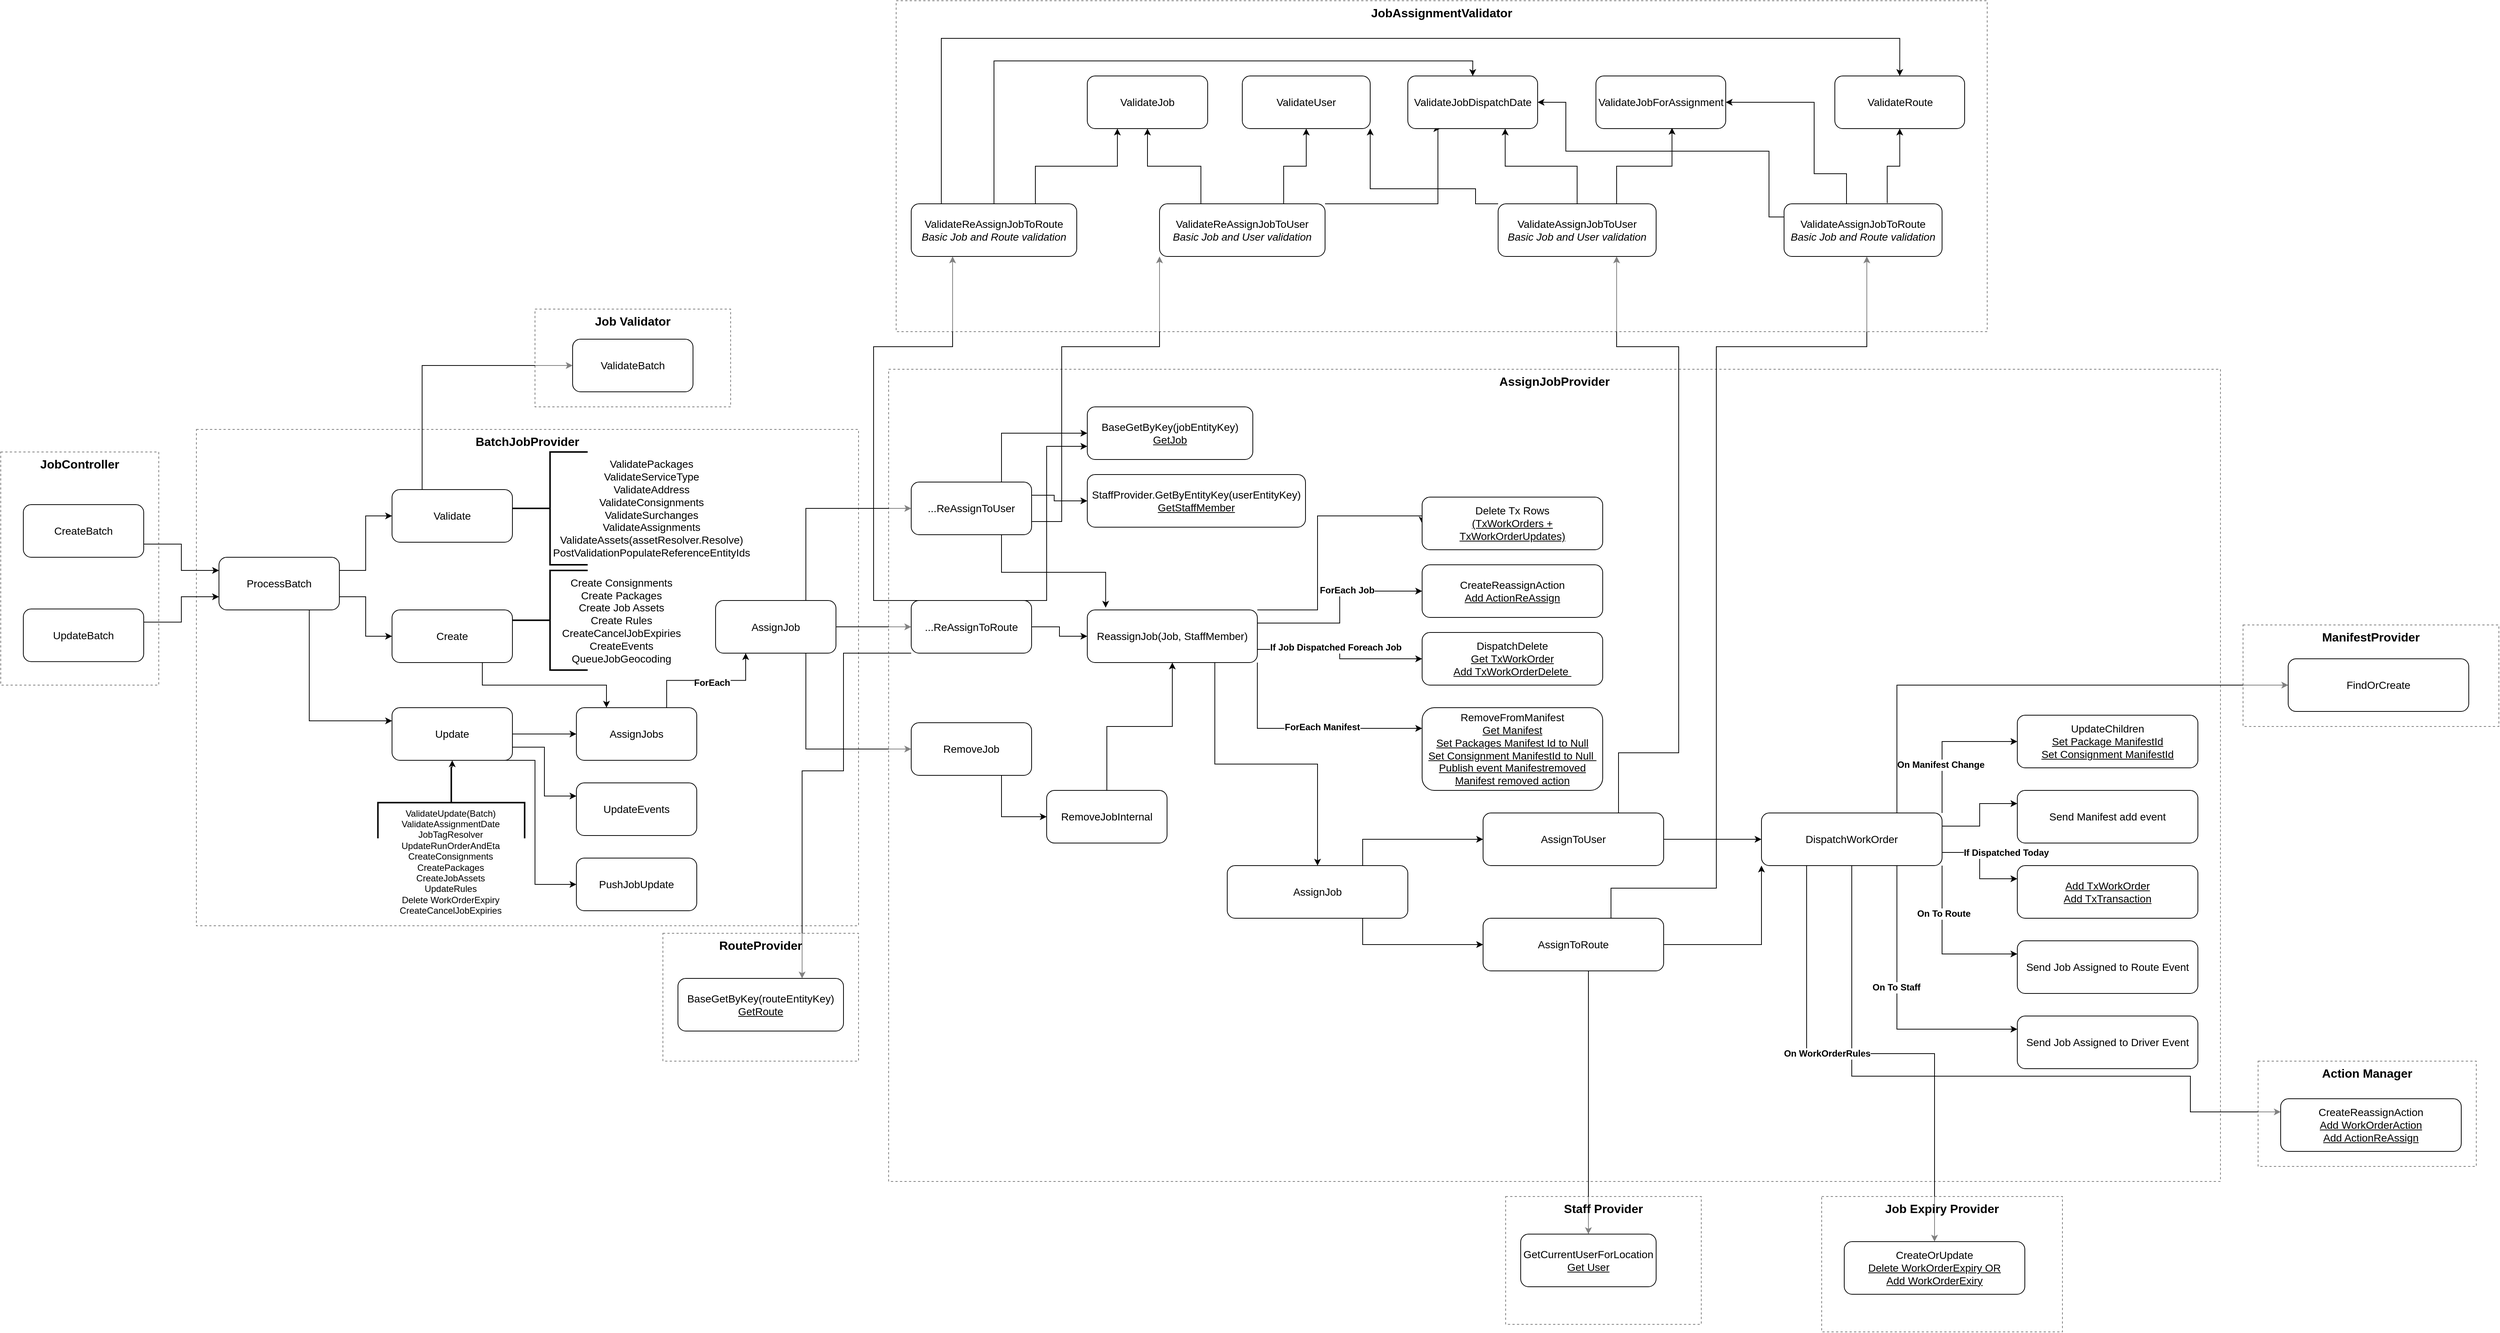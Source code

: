 <mxfile version="24.4.9" type="github">
  <diagram name="Page-1" id="SyXa-uzE85n85rMRMzLK">
    <mxGraphModel dx="2606" dy="1935" grid="1" gridSize="10" guides="1" tooltips="1" connect="1" arrows="1" fold="1" page="0" pageScale="1" pageWidth="827" pageHeight="1169" math="0" shadow="0">
      <root>
        <mxCell id="0" />
        <mxCell id="1" parent="0" />
        <mxCell id="1Izx30Ujem4wy27GTAxK-1" value="&lt;b&gt;&lt;font style=&quot;font-size: 16px;&quot;&gt;BatchJobProvider&lt;/font&gt;&lt;/b&gt;" style="rounded=0;whiteSpace=wrap;html=1;dashed=1;labelPadding=50;imageVerticalAlign=middle;verticalAlign=top;fillColor=default;gradientColor=none;opacity=50;" parent="1" vertex="1">
          <mxGeometry x="250" y="160" width="880" height="660" as="geometry" />
        </mxCell>
        <mxCell id="1Izx30Ujem4wy27GTAxK-11" style="edgeStyle=orthogonalEdgeStyle;rounded=0;orthogonalLoop=1;jettySize=auto;html=1;exitX=1;exitY=0.25;exitDx=0;exitDy=0;entryX=0;entryY=0.5;entryDx=0;entryDy=0;" parent="1" source="1Izx30Ujem4wy27GTAxK-3" target="1Izx30Ujem4wy27GTAxK-10" edge="1">
          <mxGeometry relative="1" as="geometry" />
        </mxCell>
        <mxCell id="1Izx30Ujem4wy27GTAxK-14" style="edgeStyle=orthogonalEdgeStyle;rounded=0;orthogonalLoop=1;jettySize=auto;html=1;exitX=1;exitY=0.75;exitDx=0;exitDy=0;entryX=0;entryY=0.5;entryDx=0;entryDy=0;" parent="1" source="1Izx30Ujem4wy27GTAxK-3" target="1Izx30Ujem4wy27GTAxK-12" edge="1">
          <mxGeometry relative="1" as="geometry" />
        </mxCell>
        <mxCell id="1Izx30Ujem4wy27GTAxK-15" style="edgeStyle=orthogonalEdgeStyle;rounded=0;orthogonalLoop=1;jettySize=auto;html=1;exitX=0.75;exitY=1;exitDx=0;exitDy=0;entryX=0;entryY=0.25;entryDx=0;entryDy=0;" parent="1" source="1Izx30Ujem4wy27GTAxK-3" target="1Izx30Ujem4wy27GTAxK-13" edge="1">
          <mxGeometry relative="1" as="geometry" />
        </mxCell>
        <mxCell id="1Izx30Ujem4wy27GTAxK-3" value="&lt;font style=&quot;font-size: 14px;&quot;&gt;ProcessBatch&lt;/font&gt;" style="rounded=1;whiteSpace=wrap;html=1;" parent="1" vertex="1">
          <mxGeometry x="280" y="330" width="160" height="70" as="geometry" />
        </mxCell>
        <mxCell id="1Izx30Ujem4wy27GTAxK-4" value="&lt;b&gt;&lt;font style=&quot;font-size: 16px;&quot;&gt;JobController&lt;/font&gt;&lt;/b&gt;" style="rounded=0;whiteSpace=wrap;html=1;dashed=1;verticalAlign=top;opacity=50;" parent="1" vertex="1">
          <mxGeometry x="-10" y="190" width="210" height="310" as="geometry" />
        </mxCell>
        <mxCell id="1Izx30Ujem4wy27GTAxK-9" style="edgeStyle=orthogonalEdgeStyle;rounded=0;orthogonalLoop=1;jettySize=auto;html=1;exitX=1;exitY=0.75;exitDx=0;exitDy=0;entryX=0;entryY=0.25;entryDx=0;entryDy=0;" parent="1" source="1Izx30Ujem4wy27GTAxK-5" target="1Izx30Ujem4wy27GTAxK-3" edge="1">
          <mxGeometry relative="1" as="geometry" />
        </mxCell>
        <mxCell id="1Izx30Ujem4wy27GTAxK-5" value="&lt;font style=&quot;font-size: 14px;&quot;&gt;CreateBatch&lt;/font&gt;" style="rounded=1;whiteSpace=wrap;html=1;" parent="1" vertex="1">
          <mxGeometry x="20" y="260" width="160" height="70" as="geometry" />
        </mxCell>
        <mxCell id="1Izx30Ujem4wy27GTAxK-8" style="edgeStyle=orthogonalEdgeStyle;rounded=0;orthogonalLoop=1;jettySize=auto;html=1;exitX=1;exitY=0.25;exitDx=0;exitDy=0;entryX=0;entryY=0.75;entryDx=0;entryDy=0;" parent="1" source="1Izx30Ujem4wy27GTAxK-6" target="1Izx30Ujem4wy27GTAxK-3" edge="1">
          <mxGeometry relative="1" as="geometry" />
        </mxCell>
        <mxCell id="1Izx30Ujem4wy27GTAxK-6" value="&lt;font style=&quot;font-size: 14px;&quot;&gt;UpdateBatch&lt;/font&gt;" style="rounded=1;whiteSpace=wrap;html=1;" parent="1" vertex="1">
          <mxGeometry x="20" y="398.75" width="160" height="70" as="geometry" />
        </mxCell>
        <mxCell id="257s2s46ZG8xQdeJs0_g-34" style="edgeStyle=orthogonalEdgeStyle;rounded=0;orthogonalLoop=1;jettySize=auto;html=1;exitX=0.25;exitY=0;exitDx=0;exitDy=0;entryX=0;entryY=0.5;entryDx=0;entryDy=0;" edge="1" parent="1" source="1Izx30Ujem4wy27GTAxK-10" target="257s2s46ZG8xQdeJs0_g-33">
          <mxGeometry relative="1" as="geometry" />
        </mxCell>
        <mxCell id="1Izx30Ujem4wy27GTAxK-10" value="&lt;font style=&quot;font-size: 14px;&quot;&gt;Validate&lt;/font&gt;" style="rounded=1;whiteSpace=wrap;html=1;" parent="1" vertex="1">
          <mxGeometry x="510" y="240" width="160" height="70" as="geometry" />
        </mxCell>
        <mxCell id="1Izx30Ujem4wy27GTAxK-19" style="edgeStyle=orthogonalEdgeStyle;rounded=0;orthogonalLoop=1;jettySize=auto;html=1;exitX=0.75;exitY=1;exitDx=0;exitDy=0;entryX=0.25;entryY=0;entryDx=0;entryDy=0;" parent="1" source="1Izx30Ujem4wy27GTAxK-12" target="1Izx30Ujem4wy27GTAxK-18" edge="1">
          <mxGeometry relative="1" as="geometry" />
        </mxCell>
        <mxCell id="1Izx30Ujem4wy27GTAxK-12" value="&lt;font style=&quot;font-size: 14px;&quot;&gt;Create&lt;/font&gt;" style="rounded=1;whiteSpace=wrap;html=1;" parent="1" vertex="1">
          <mxGeometry x="510" y="400" width="160" height="70" as="geometry" />
        </mxCell>
        <mxCell id="257s2s46ZG8xQdeJs0_g-39" style="edgeStyle=orthogonalEdgeStyle;rounded=0;orthogonalLoop=1;jettySize=auto;html=1;exitX=1;exitY=0.5;exitDx=0;exitDy=0;entryX=0;entryY=0.5;entryDx=0;entryDy=0;" edge="1" parent="1" source="1Izx30Ujem4wy27GTAxK-13" target="1Izx30Ujem4wy27GTAxK-18">
          <mxGeometry relative="1" as="geometry" />
        </mxCell>
        <mxCell id="257s2s46ZG8xQdeJs0_g-42" style="edgeStyle=orthogonalEdgeStyle;rounded=0;orthogonalLoop=1;jettySize=auto;html=1;exitX=1;exitY=0.75;exitDx=0;exitDy=0;entryX=0;entryY=0.25;entryDx=0;entryDy=0;" edge="1" parent="1" source="1Izx30Ujem4wy27GTAxK-13" target="257s2s46ZG8xQdeJs0_g-40">
          <mxGeometry relative="1" as="geometry" />
        </mxCell>
        <mxCell id="257s2s46ZG8xQdeJs0_g-43" style="edgeStyle=orthogonalEdgeStyle;rounded=0;orthogonalLoop=1;jettySize=auto;html=1;exitX=0.75;exitY=1;exitDx=0;exitDy=0;entryX=0;entryY=0.5;entryDx=0;entryDy=0;" edge="1" parent="1" source="1Izx30Ujem4wy27GTAxK-13" target="257s2s46ZG8xQdeJs0_g-41">
          <mxGeometry relative="1" as="geometry">
            <Array as="points">
              <mxPoint x="700" y="600" />
              <mxPoint x="700" y="765" />
            </Array>
          </mxGeometry>
        </mxCell>
        <mxCell id="1Izx30Ujem4wy27GTAxK-13" value="&lt;font style=&quot;font-size: 14px;&quot;&gt;Update&lt;/font&gt;" style="rounded=1;whiteSpace=wrap;html=1;" parent="1" vertex="1">
          <mxGeometry x="510" y="530" width="160" height="70" as="geometry" />
        </mxCell>
        <mxCell id="1Izx30Ujem4wy27GTAxK-16" value="" style="strokeWidth=2;html=1;shape=mxgraph.flowchart.annotation_2;align=left;labelPosition=right;pointerEvents=1;" parent="1" vertex="1">
          <mxGeometry x="670" y="347.5" width="100" height="132.5" as="geometry" />
        </mxCell>
        <mxCell id="1Izx30Ujem4wy27GTAxK-17" value="&lt;font style=&quot;font-size: 14px;&quot;&gt;Create Consignments&lt;/font&gt;&lt;div style=&quot;font-size: 14px;&quot;&gt;&lt;font style=&quot;font-size: 14px;&quot;&gt;Create Packages&lt;/font&gt;&lt;/div&gt;&lt;div style=&quot;font-size: 14px;&quot;&gt;&lt;font style=&quot;font-size: 14px;&quot;&gt;Create Job Assets&lt;/font&gt;&lt;/div&gt;&lt;div style=&quot;font-size: 14px;&quot;&gt;&lt;font style=&quot;font-size: 14px;&quot;&gt;Create Rules&lt;/font&gt;&lt;/div&gt;&lt;div style=&quot;font-size: 14px;&quot;&gt;&lt;font style=&quot;font-size: 14px;&quot;&gt;CreateCancelJobExpiries&lt;/font&gt;&lt;/div&gt;&lt;div style=&quot;font-size: 14px;&quot;&gt;&lt;font style=&quot;font-size: 14px;&quot;&gt;CreateEvents&lt;/font&gt;&lt;/div&gt;&lt;div style=&quot;font-size: 14px;&quot;&gt;&lt;font style=&quot;font-size: 14px;&quot;&gt;QueueJobGeocoding&lt;/font&gt;&lt;/div&gt;" style="text;html=1;align=center;verticalAlign=middle;whiteSpace=wrap;rounded=0;" parent="1" vertex="1">
          <mxGeometry x="730" y="358.75" width="170" height="110" as="geometry" />
        </mxCell>
        <mxCell id="1Izx30Ujem4wy27GTAxK-21" style="edgeStyle=orthogonalEdgeStyle;rounded=0;orthogonalLoop=1;jettySize=auto;html=1;exitX=0.75;exitY=0;exitDx=0;exitDy=0;entryX=0.25;entryY=1;entryDx=0;entryDy=0;" parent="1" source="1Izx30Ujem4wy27GTAxK-18" target="1Izx30Ujem4wy27GTAxK-20" edge="1">
          <mxGeometry relative="1" as="geometry" />
        </mxCell>
        <mxCell id="1Izx30Ujem4wy27GTAxK-22" value="&lt;b&gt;&lt;font style=&quot;font-size: 12px;&quot;&gt;ForEach&lt;/font&gt;&lt;/b&gt;" style="edgeLabel;html=1;align=center;verticalAlign=middle;resizable=0;points=[];" parent="1Izx30Ujem4wy27GTAxK-21" vertex="1" connectable="0">
          <mxGeometry x="0.08" y="-3" relative="1" as="geometry">
            <mxPoint as="offset" />
          </mxGeometry>
        </mxCell>
        <mxCell id="1Izx30Ujem4wy27GTAxK-18" value="&lt;font style=&quot;font-size: 14px;&quot;&gt;AssignJobs&lt;/font&gt;" style="rounded=1;whiteSpace=wrap;html=1;" parent="1" vertex="1">
          <mxGeometry x="755" y="530" width="160" height="70" as="geometry" />
        </mxCell>
        <mxCell id="1Izx30Ujem4wy27GTAxK-28" style="edgeStyle=orthogonalEdgeStyle;rounded=0;orthogonalLoop=1;jettySize=auto;html=1;exitX=1;exitY=0.5;exitDx=0;exitDy=0;entryX=0;entryY=0.5;entryDx=0;entryDy=0;" parent="1" source="1Izx30Ujem4wy27GTAxK-20" target="1Izx30Ujem4wy27GTAxK-25" edge="1">
          <mxGeometry relative="1" as="geometry" />
        </mxCell>
        <mxCell id="1Izx30Ujem4wy27GTAxK-27" style="edgeStyle=orthogonalEdgeStyle;rounded=0;orthogonalLoop=1;jettySize=auto;html=1;exitX=0.75;exitY=0;exitDx=0;exitDy=0;entryX=0;entryY=0.5;entryDx=0;entryDy=0;" parent="1" source="1Izx30Ujem4wy27GTAxK-20" target="1Izx30Ujem4wy27GTAxK-26" edge="1">
          <mxGeometry relative="1" as="geometry" />
        </mxCell>
        <mxCell id="1Izx30Ujem4wy27GTAxK-29" style="edgeStyle=orthogonalEdgeStyle;rounded=0;orthogonalLoop=1;jettySize=auto;html=1;exitX=0.75;exitY=1;exitDx=0;exitDy=0;entryX=0;entryY=0.5;entryDx=0;entryDy=0;" parent="1" source="1Izx30Ujem4wy27GTAxK-20" target="1Izx30Ujem4wy27GTAxK-24" edge="1">
          <mxGeometry relative="1" as="geometry" />
        </mxCell>
        <mxCell id="1Izx30Ujem4wy27GTAxK-20" value="&lt;font style=&quot;font-size: 14px;&quot;&gt;AssignJob&lt;/font&gt;" style="rounded=1;whiteSpace=wrap;html=1;" parent="1" vertex="1">
          <mxGeometry x="940" y="387.5" width="160" height="70" as="geometry" />
        </mxCell>
        <mxCell id="1Izx30Ujem4wy27GTAxK-23" value="&lt;b&gt;&lt;font style=&quot;font-size: 16px;&quot;&gt;AssignJobProvider&lt;/font&gt;&lt;/b&gt;" style="rounded=0;whiteSpace=wrap;html=1;dashed=1;labelPadding=50;imageVerticalAlign=middle;verticalAlign=top;fillColor=default;opacity=50;" parent="1" vertex="1">
          <mxGeometry x="1170" y="80" width="1770" height="1080" as="geometry" />
        </mxCell>
        <mxCell id="257s2s46ZG8xQdeJs0_g-28" style="edgeStyle=orthogonalEdgeStyle;rounded=0;orthogonalLoop=1;jettySize=auto;html=1;exitX=0.75;exitY=1;exitDx=0;exitDy=0;entryX=0;entryY=0.5;entryDx=0;entryDy=0;" edge="1" parent="1" source="1Izx30Ujem4wy27GTAxK-24" target="257s2s46ZG8xQdeJs0_g-27">
          <mxGeometry relative="1" as="geometry" />
        </mxCell>
        <mxCell id="1Izx30Ujem4wy27GTAxK-24" value="&lt;font style=&quot;font-size: 14px;&quot;&gt;RemoveJob&lt;/font&gt;" style="rounded=1;whiteSpace=wrap;html=1;" parent="1" vertex="1">
          <mxGeometry x="1200" y="550" width="160" height="70" as="geometry" />
        </mxCell>
        <mxCell id="257s2s46ZG8xQdeJs0_g-16" style="edgeStyle=orthogonalEdgeStyle;rounded=0;orthogonalLoop=1;jettySize=auto;html=1;exitX=0.75;exitY=0;exitDx=0;exitDy=0;entryX=0;entryY=0.75;entryDx=0;entryDy=0;" edge="1" parent="1" source="1Izx30Ujem4wy27GTAxK-25" target="1Izx30Ujem4wy27GTAxK-30">
          <mxGeometry relative="1" as="geometry">
            <Array as="points">
              <mxPoint x="1380" y="388" />
              <mxPoint x="1380" y="183" />
            </Array>
          </mxGeometry>
        </mxCell>
        <mxCell id="257s2s46ZG8xQdeJs0_g-20" style="edgeStyle=orthogonalEdgeStyle;rounded=0;orthogonalLoop=1;jettySize=auto;html=1;exitX=0;exitY=1;exitDx=0;exitDy=0;entryX=0.75;entryY=0;entryDx=0;entryDy=0;" edge="1" parent="1" source="1Izx30Ujem4wy27GTAxK-25" target="257s2s46ZG8xQdeJs0_g-19">
          <mxGeometry relative="1" as="geometry">
            <Array as="points">
              <mxPoint x="1110" y="458" />
              <mxPoint x="1110" y="614" />
              <mxPoint x="1055" y="614" />
            </Array>
          </mxGeometry>
        </mxCell>
        <mxCell id="257s2s46ZG8xQdeJs0_g-23" style="edgeStyle=orthogonalEdgeStyle;rounded=0;orthogonalLoop=1;jettySize=auto;html=1;exitX=0.25;exitY=0;exitDx=0;exitDy=0;entryX=0.25;entryY=1;entryDx=0;entryDy=0;" edge="1" parent="1" source="1Izx30Ujem4wy27GTAxK-25" target="257s2s46ZG8xQdeJs0_g-21">
          <mxGeometry relative="1" as="geometry">
            <Array as="points">
              <mxPoint x="1150" y="388" />
              <mxPoint x="1150" y="50" />
              <mxPoint x="1255" y="50" />
            </Array>
          </mxGeometry>
        </mxCell>
        <mxCell id="257s2s46ZG8xQdeJs0_g-26" style="edgeStyle=orthogonalEdgeStyle;rounded=0;orthogonalLoop=1;jettySize=auto;html=1;exitX=1;exitY=0.5;exitDx=0;exitDy=0;entryX=0;entryY=0.5;entryDx=0;entryDy=0;" edge="1" parent="1" source="1Izx30Ujem4wy27GTAxK-25" target="1Izx30Ujem4wy27GTAxK-36">
          <mxGeometry relative="1" as="geometry" />
        </mxCell>
        <mxCell id="1Izx30Ujem4wy27GTAxK-25" value="&lt;font style=&quot;font-size: 14px;&quot;&gt;...ReAssignToRoute&lt;/font&gt;" style="rounded=1;whiteSpace=wrap;html=1;" parent="1" vertex="1">
          <mxGeometry x="1200" y="387.5" width="160" height="70" as="geometry" />
        </mxCell>
        <mxCell id="1Izx30Ujem4wy27GTAxK-37" style="edgeStyle=orthogonalEdgeStyle;rounded=0;orthogonalLoop=1;jettySize=auto;html=1;exitX=0.75;exitY=0;exitDx=0;exitDy=0;entryX=0;entryY=0.5;entryDx=0;entryDy=0;" parent="1" source="1Izx30Ujem4wy27GTAxK-26" target="1Izx30Ujem4wy27GTAxK-30" edge="1">
          <mxGeometry relative="1" as="geometry" />
        </mxCell>
        <mxCell id="1Izx30Ujem4wy27GTAxK-39" style="edgeStyle=orthogonalEdgeStyle;rounded=0;orthogonalLoop=1;jettySize=auto;html=1;exitX=1;exitY=0.75;exitDx=0;exitDy=0;entryX=0;entryY=1;entryDx=0;entryDy=0;" parent="1" source="1Izx30Ujem4wy27GTAxK-26" target="1Izx30Ujem4wy27GTAxK-62" edge="1">
          <mxGeometry relative="1" as="geometry">
            <mxPoint x="1540" y="327.5" as="targetPoint" />
            <Array as="points">
              <mxPoint x="1400" y="283" />
              <mxPoint x="1400" y="50" />
              <mxPoint x="1530" y="50" />
            </Array>
          </mxGeometry>
        </mxCell>
        <mxCell id="257s2s46ZG8xQdeJs0_g-17" style="edgeStyle=orthogonalEdgeStyle;rounded=0;orthogonalLoop=1;jettySize=auto;html=1;exitX=1;exitY=0.25;exitDx=0;exitDy=0;entryX=0;entryY=0.5;entryDx=0;entryDy=0;" edge="1" parent="1" source="1Izx30Ujem4wy27GTAxK-26" target="1Izx30Ujem4wy27GTAxK-33">
          <mxGeometry relative="1" as="geometry">
            <Array as="points">
              <mxPoint x="1390" y="248" />
              <mxPoint x="1390" y="255" />
            </Array>
          </mxGeometry>
        </mxCell>
        <mxCell id="1Izx30Ujem4wy27GTAxK-26" value="&lt;font style=&quot;font-size: 14px;&quot;&gt;...ReAssignToUser&lt;/font&gt;" style="rounded=1;whiteSpace=wrap;html=1;" parent="1" vertex="1">
          <mxGeometry x="1200" y="230" width="160" height="70" as="geometry" />
        </mxCell>
        <mxCell id="1Izx30Ujem4wy27GTAxK-30" value="&lt;span style=&quot;font-size: 14px;&quot;&gt;BaseGetByKey(jobEntityKey)&lt;/span&gt;&lt;br&gt;&lt;span style=&quot;font-size: 14px;&quot;&gt;&lt;u&gt;GetJob&lt;/u&gt;&lt;/span&gt;" style="rounded=1;whiteSpace=wrap;html=1;" parent="1" vertex="1">
          <mxGeometry x="1434" y="130" width="220" height="70" as="geometry" />
        </mxCell>
        <mxCell id="1Izx30Ujem4wy27GTAxK-33" value="&lt;div&gt;&lt;span style=&quot;font-size: 14px;&quot;&gt;StaffProvider.GetByEntityKey(userEntityKey)&lt;/span&gt;&lt;br&gt;&lt;/div&gt;&lt;span style=&quot;font-size: 14px;&quot;&gt;&lt;u&gt;GetStaffMember&lt;/u&gt;&lt;/span&gt;" style="rounded=1;whiteSpace=wrap;html=1;" parent="1" vertex="1">
          <mxGeometry x="1434" y="220" width="290" height="70" as="geometry" />
        </mxCell>
        <mxCell id="1Izx30Ujem4wy27GTAxK-44" style="edgeStyle=orthogonalEdgeStyle;rounded=0;orthogonalLoop=1;jettySize=auto;html=1;exitX=1;exitY=0;exitDx=0;exitDy=0;entryX=0;entryY=0.5;entryDx=0;entryDy=0;" parent="1" source="1Izx30Ujem4wy27GTAxK-36" target="1Izx30Ujem4wy27GTAxK-41" edge="1">
          <mxGeometry relative="1" as="geometry">
            <Array as="points">
              <mxPoint x="1740" y="400" />
              <mxPoint x="1740" y="275" />
              <mxPoint x="1879" y="275" />
            </Array>
          </mxGeometry>
        </mxCell>
        <mxCell id="1Izx30Ujem4wy27GTAxK-45" style="edgeStyle=orthogonalEdgeStyle;rounded=0;orthogonalLoop=1;jettySize=auto;html=1;exitX=1;exitY=0.25;exitDx=0;exitDy=0;entryX=0;entryY=0.5;entryDx=0;entryDy=0;" parent="1" source="1Izx30Ujem4wy27GTAxK-36" target="1Izx30Ujem4wy27GTAxK-42" edge="1">
          <mxGeometry relative="1" as="geometry" />
        </mxCell>
        <mxCell id="1Izx30Ujem4wy27GTAxK-53" value="&lt;b&gt;&lt;font style=&quot;font-size: 12px;&quot;&gt;ForEach Job&lt;/font&gt;&lt;/b&gt;" style="edgeLabel;html=1;align=center;verticalAlign=middle;resizable=0;points=[];" parent="1Izx30Ujem4wy27GTAxK-45" vertex="1" connectable="0">
          <mxGeometry x="0.232" y="1" relative="1" as="geometry">
            <mxPoint as="offset" />
          </mxGeometry>
        </mxCell>
        <mxCell id="1Izx30Ujem4wy27GTAxK-46" style="edgeStyle=orthogonalEdgeStyle;rounded=0;orthogonalLoop=1;jettySize=auto;html=1;exitX=1;exitY=0.75;exitDx=0;exitDy=0;entryX=0;entryY=0.5;entryDx=0;entryDy=0;" parent="1" source="1Izx30Ujem4wy27GTAxK-36" target="1Izx30Ujem4wy27GTAxK-43" edge="1">
          <mxGeometry relative="1" as="geometry" />
        </mxCell>
        <mxCell id="1Izx30Ujem4wy27GTAxK-47" value="&lt;b&gt;&lt;font style=&quot;font-size: 12px;&quot;&gt;If Job Dispatched Foreach Job&lt;/font&gt;&lt;/b&gt;" style="edgeLabel;html=1;align=center;verticalAlign=middle;resizable=0;points=[];" parent="1Izx30Ujem4wy27GTAxK-46" vertex="1" connectable="0">
          <mxGeometry x="-0.266" y="3" relative="1" as="geometry">
            <mxPoint x="19" as="offset" />
          </mxGeometry>
        </mxCell>
        <mxCell id="1Izx30Ujem4wy27GTAxK-50" style="edgeStyle=orthogonalEdgeStyle;rounded=0;orthogonalLoop=1;jettySize=auto;html=1;exitX=1;exitY=1;exitDx=0;exitDy=0;entryX=0;entryY=0.25;entryDx=0;entryDy=0;" parent="1" source="1Izx30Ujem4wy27GTAxK-36" target="1Izx30Ujem4wy27GTAxK-49" edge="1">
          <mxGeometry relative="1" as="geometry" />
        </mxCell>
        <mxCell id="1Izx30Ujem4wy27GTAxK-51" value="&lt;font style=&quot;font-size: 12px;&quot;&gt;&lt;b&gt;ForEach Manifest&lt;/b&gt;&lt;/font&gt;" style="edgeLabel;html=1;align=center;verticalAlign=middle;resizable=0;points=[];" parent="1Izx30Ujem4wy27GTAxK-50" vertex="1" connectable="0">
          <mxGeometry x="0.127" y="2" relative="1" as="geometry">
            <mxPoint x="1" as="offset" />
          </mxGeometry>
        </mxCell>
        <mxCell id="1Izx30Ujem4wy27GTAxK-55" style="edgeStyle=orthogonalEdgeStyle;rounded=0;orthogonalLoop=1;jettySize=auto;html=1;exitX=0.75;exitY=1;exitDx=0;exitDy=0;entryX=0.5;entryY=0;entryDx=0;entryDy=0;" parent="1" source="1Izx30Ujem4wy27GTAxK-36" target="1Izx30Ujem4wy27GTAxK-54" edge="1">
          <mxGeometry relative="1" as="geometry" />
        </mxCell>
        <mxCell id="1Izx30Ujem4wy27GTAxK-36" value="&lt;span style=&quot;font-size: 14px;&quot;&gt;ReassignJob(Job, StaffMember)&lt;/span&gt;" style="rounded=1;whiteSpace=wrap;html=1;" parent="1" vertex="1">
          <mxGeometry x="1434" y="400" width="226" height="70" as="geometry" />
        </mxCell>
        <mxCell id="1Izx30Ujem4wy27GTAxK-41" value="&lt;font style=&quot;font-size: 14px;&quot;&gt;Delete Tx Rows&lt;/font&gt;&lt;div&gt;&lt;font style=&quot;font-size: 14px;&quot;&gt;&lt;u&gt;(TxWorkOrders + TxWorkOrderUpdates)&lt;/u&gt;&lt;/font&gt;&lt;/div&gt;" style="rounded=1;whiteSpace=wrap;html=1;" parent="1" vertex="1">
          <mxGeometry x="1879" y="250" width="240" height="70" as="geometry" />
        </mxCell>
        <mxCell id="1Izx30Ujem4wy27GTAxK-42" value="&lt;font style=&quot;font-size: 14px;&quot;&gt;CreateReassignAction&lt;/font&gt;&lt;div&gt;&lt;font style=&quot;font-size: 14px;&quot;&gt;&lt;u&gt;Add ActionReAssign&lt;/u&gt;&lt;/font&gt;&lt;/div&gt;" style="rounded=1;whiteSpace=wrap;html=1;" parent="1" vertex="1">
          <mxGeometry x="1879" y="340" width="240" height="70" as="geometry" />
        </mxCell>
        <mxCell id="1Izx30Ujem4wy27GTAxK-43" value="&lt;font style=&quot;font-size: 14px;&quot;&gt;DispatchDelete&lt;/font&gt;&lt;div&gt;&lt;font style=&quot;font-size: 14px;&quot;&gt;&lt;u&gt;Get&amp;nbsp;&lt;/u&gt;&lt;/font&gt;&lt;span style=&quot;background-color: initial; font-size: 14px;&quot;&gt;&lt;u&gt;TxWorkOrder&lt;br&gt;Add TxWorkOrderDelete&amp;nbsp;&lt;/u&gt;&lt;/span&gt;&lt;/div&gt;" style="rounded=1;whiteSpace=wrap;html=1;" parent="1" vertex="1">
          <mxGeometry x="1879" y="430" width="240" height="70" as="geometry" />
        </mxCell>
        <mxCell id="1Izx30Ujem4wy27GTAxK-49" value="&lt;font style=&quot;font-size: 14px;&quot;&gt;RemoveFromManifest&lt;/font&gt;&lt;div&gt;&lt;font style=&quot;font-size: 14px;&quot;&gt;&lt;u&gt;Get&amp;nbsp;&lt;/u&gt;&lt;/font&gt;&lt;span style=&quot;background-color: initial; font-size: 14px;&quot;&gt;&lt;u&gt;Manifest&lt;br&gt;Set Packages Manifest Id to Null&lt;/u&gt;&lt;/span&gt;&lt;/div&gt;&lt;div&gt;&lt;span style=&quot;background-color: initial; font-size: 14px;&quot;&gt;&lt;u&gt;Set Consignment ManifestId to Null&amp;nbsp;&lt;/u&gt;&lt;/span&gt;&lt;/div&gt;&lt;div&gt;&lt;span style=&quot;background-color: initial; font-size: 14px;&quot;&gt;&lt;u&gt;Publish event Manifestremoved&lt;/u&gt;&lt;/span&gt;&lt;/div&gt;&lt;div&gt;&lt;span style=&quot;background-color: initial; font-size: 14px;&quot;&gt;&lt;u&gt;Manifest removed action&lt;/u&gt;&lt;/span&gt;&lt;/div&gt;" style="rounded=1;whiteSpace=wrap;html=1;" parent="1" vertex="1">
          <mxGeometry x="1879" y="530" width="240" height="110" as="geometry" />
        </mxCell>
        <mxCell id="1Izx30Ujem4wy27GTAxK-59" style="edgeStyle=orthogonalEdgeStyle;rounded=0;orthogonalLoop=1;jettySize=auto;html=1;exitX=0.75;exitY=0;exitDx=0;exitDy=0;entryX=0;entryY=0.5;entryDx=0;entryDy=0;" parent="1" source="1Izx30Ujem4wy27GTAxK-54" target="1Izx30Ujem4wy27GTAxK-56" edge="1">
          <mxGeometry relative="1" as="geometry" />
        </mxCell>
        <mxCell id="257s2s46ZG8xQdeJs0_g-1" style="edgeStyle=orthogonalEdgeStyle;rounded=0;orthogonalLoop=1;jettySize=auto;html=1;exitX=0.75;exitY=1;exitDx=0;exitDy=0;entryX=0;entryY=0.5;entryDx=0;entryDy=0;" edge="1" parent="1" source="1Izx30Ujem4wy27GTAxK-54" target="1Izx30Ujem4wy27GTAxK-57">
          <mxGeometry relative="1" as="geometry" />
        </mxCell>
        <mxCell id="1Izx30Ujem4wy27GTAxK-54" value="&lt;span style=&quot;font-size: 14px;&quot;&gt;AssignJob&lt;/span&gt;" style="rounded=1;whiteSpace=wrap;html=1;" parent="1" vertex="1">
          <mxGeometry x="1620" y="740" width="240" height="70" as="geometry" />
        </mxCell>
        <mxCell id="1Izx30Ujem4wy27GTAxK-74" style="edgeStyle=orthogonalEdgeStyle;rounded=0;orthogonalLoop=1;jettySize=auto;html=1;exitX=0.75;exitY=0;exitDx=0;exitDy=0;entryX=0.75;entryY=1;entryDx=0;entryDy=0;" parent="1" source="1Izx30Ujem4wy27GTAxK-56" target="1Izx30Ujem4wy27GTAxK-63" edge="1">
          <mxGeometry relative="1" as="geometry">
            <Array as="points">
              <mxPoint x="2140" y="590" />
              <mxPoint x="2220" y="590" />
              <mxPoint x="2220" y="50" />
              <mxPoint x="2138" y="50" />
            </Array>
          </mxGeometry>
        </mxCell>
        <mxCell id="1Izx30Ujem4wy27GTAxK-76" style="edgeStyle=orthogonalEdgeStyle;rounded=0;orthogonalLoop=1;jettySize=auto;html=1;exitX=1;exitY=0.5;exitDx=0;exitDy=0;entryX=0;entryY=0.5;entryDx=0;entryDy=0;" parent="1" source="1Izx30Ujem4wy27GTAxK-56" target="1Izx30Ujem4wy27GTAxK-75" edge="1">
          <mxGeometry relative="1" as="geometry" />
        </mxCell>
        <mxCell id="1Izx30Ujem4wy27GTAxK-56" value="&lt;span style=&quot;font-size: 14px;&quot;&gt;AssignToUser&lt;/span&gt;" style="rounded=1;whiteSpace=wrap;html=1;" parent="1" vertex="1">
          <mxGeometry x="1960" y="670" width="240" height="70" as="geometry" />
        </mxCell>
        <mxCell id="257s2s46ZG8xQdeJs0_g-4" style="edgeStyle=orthogonalEdgeStyle;rounded=0;orthogonalLoop=1;jettySize=auto;html=1;exitX=0.75;exitY=0;exitDx=0;exitDy=0;entryX=0.25;entryY=1;entryDx=0;entryDy=0;" edge="1" parent="1">
          <mxGeometry relative="1" as="geometry">
            <mxPoint x="2130" y="810" as="sourcePoint" />
            <mxPoint x="2470" y="-70" as="targetPoint" />
            <Array as="points">
              <mxPoint x="2130" y="770" />
              <mxPoint x="2270" y="770" />
              <mxPoint x="2270" y="50" />
              <mxPoint x="2470" y="50" />
            </Array>
          </mxGeometry>
        </mxCell>
        <mxCell id="257s2s46ZG8xQdeJs0_g-12" style="edgeStyle=orthogonalEdgeStyle;rounded=0;orthogonalLoop=1;jettySize=auto;html=1;exitX=0.25;exitY=1;exitDx=0;exitDy=0;entryX=0.5;entryY=0;entryDx=0;entryDy=0;" edge="1" parent="1" source="1Izx30Ujem4wy27GTAxK-57" target="257s2s46ZG8xQdeJs0_g-11">
          <mxGeometry relative="1" as="geometry">
            <Array as="points">
              <mxPoint x="2100" y="880" />
            </Array>
          </mxGeometry>
        </mxCell>
        <mxCell id="257s2s46ZG8xQdeJs0_g-13" style="edgeStyle=orthogonalEdgeStyle;rounded=0;orthogonalLoop=1;jettySize=auto;html=1;exitX=1;exitY=0.5;exitDx=0;exitDy=0;entryX=0;entryY=1;entryDx=0;entryDy=0;" edge="1" parent="1" source="1Izx30Ujem4wy27GTAxK-57" target="1Izx30Ujem4wy27GTAxK-75">
          <mxGeometry relative="1" as="geometry" />
        </mxCell>
        <mxCell id="1Izx30Ujem4wy27GTAxK-57" value="&lt;span style=&quot;font-size: 14px;&quot;&gt;AssignToRoute&lt;/span&gt;" style="rounded=1;whiteSpace=wrap;html=1;" parent="1" vertex="1">
          <mxGeometry x="1960" y="810" width="240" height="70" as="geometry" />
        </mxCell>
        <mxCell id="1Izx30Ujem4wy27GTAxK-61" value="&lt;b&gt;&lt;font style=&quot;font-size: 16px;&quot;&gt;JobAssignmentValidator&lt;/font&gt;&lt;/b&gt;" style="rounded=0;whiteSpace=wrap;html=1;dashed=1;labelPadding=50;imageVerticalAlign=middle;verticalAlign=top;fillColor=default;opacity=50;" parent="1" vertex="1">
          <mxGeometry x="1180" y="-410" width="1450" height="440" as="geometry" />
        </mxCell>
        <mxCell id="1Izx30Ujem4wy27GTAxK-71" style="edgeStyle=orthogonalEdgeStyle;rounded=0;orthogonalLoop=1;jettySize=auto;html=1;exitX=1;exitY=0;exitDx=0;exitDy=0;entryX=0.25;entryY=1;entryDx=0;entryDy=0;" parent="1" source="1Izx30Ujem4wy27GTAxK-62" target="1Izx30Ujem4wy27GTAxK-66" edge="1">
          <mxGeometry relative="1" as="geometry">
            <Array as="points">
              <mxPoint x="1900" y="-140" />
              <mxPoint x="1900" y="-240" />
            </Array>
          </mxGeometry>
        </mxCell>
        <mxCell id="1Izx30Ujem4wy27GTAxK-72" style="edgeStyle=orthogonalEdgeStyle;rounded=0;orthogonalLoop=1;jettySize=auto;html=1;exitX=0.75;exitY=0;exitDx=0;exitDy=0;entryX=0.5;entryY=1;entryDx=0;entryDy=0;" parent="1" source="1Izx30Ujem4wy27GTAxK-62" target="1Izx30Ujem4wy27GTAxK-64" edge="1">
          <mxGeometry relative="1" as="geometry" />
        </mxCell>
        <mxCell id="1Izx30Ujem4wy27GTAxK-73" style="edgeStyle=orthogonalEdgeStyle;rounded=0;orthogonalLoop=1;jettySize=auto;html=1;exitX=0.25;exitY=0;exitDx=0;exitDy=0;entryX=0.5;entryY=1;entryDx=0;entryDy=0;" parent="1" source="1Izx30Ujem4wy27GTAxK-62" target="1Izx30Ujem4wy27GTAxK-65" edge="1">
          <mxGeometry relative="1" as="geometry" />
        </mxCell>
        <mxCell id="1Izx30Ujem4wy27GTAxK-62" value="&lt;span style=&quot;font-size: 14px;&quot;&gt;ValidateReAssignJobToUser&lt;/span&gt;&lt;br&gt;&lt;span style=&quot;font-size: 14px;&quot;&gt;&lt;i&gt;Basic Job and User validation&lt;/i&gt;&lt;/span&gt;" style="rounded=1;whiteSpace=wrap;html=1;" parent="1" vertex="1">
          <mxGeometry x="1530" y="-140" width="220" height="70" as="geometry" />
        </mxCell>
        <mxCell id="1Izx30Ujem4wy27GTAxK-69" style="edgeStyle=orthogonalEdgeStyle;rounded=0;orthogonalLoop=1;jettySize=auto;html=1;exitX=0.5;exitY=0;exitDx=0;exitDy=0;entryX=0.75;entryY=1;entryDx=0;entryDy=0;" parent="1" source="1Izx30Ujem4wy27GTAxK-63" target="1Izx30Ujem4wy27GTAxK-66" edge="1">
          <mxGeometry relative="1" as="geometry" />
        </mxCell>
        <mxCell id="1Izx30Ujem4wy27GTAxK-70" style="edgeStyle=orthogonalEdgeStyle;rounded=0;orthogonalLoop=1;jettySize=auto;html=1;exitX=0;exitY=0;exitDx=0;exitDy=0;entryX=1;entryY=1;entryDx=0;entryDy=0;" parent="1" source="1Izx30Ujem4wy27GTAxK-63" target="1Izx30Ujem4wy27GTAxK-64" edge="1">
          <mxGeometry relative="1" as="geometry">
            <Array as="points">
              <mxPoint x="1950" y="-160" />
              <mxPoint x="1810" y="-160" />
            </Array>
          </mxGeometry>
        </mxCell>
        <mxCell id="1Izx30Ujem4wy27GTAxK-63" value="&lt;span style=&quot;font-size: 14px;&quot;&gt;ValidateAssignJobToUser&lt;/span&gt;&lt;br&gt;&lt;span style=&quot;font-size: 14px;&quot;&gt;&lt;i&gt;Basic Job and User validation&lt;/i&gt;&lt;/span&gt;" style="rounded=1;whiteSpace=wrap;html=1;" parent="1" vertex="1">
          <mxGeometry x="1980" y="-140" width="210" height="70" as="geometry" />
        </mxCell>
        <mxCell id="1Izx30Ujem4wy27GTAxK-64" value="&lt;span style=&quot;font-size: 14px;&quot;&gt;ValidateUser&lt;/span&gt;" style="rounded=1;whiteSpace=wrap;html=1;" parent="1" vertex="1">
          <mxGeometry x="1640" y="-310" width="170" height="70" as="geometry" />
        </mxCell>
        <mxCell id="1Izx30Ujem4wy27GTAxK-65" value="&lt;span style=&quot;font-size: 14px;&quot;&gt;ValidateJob&lt;/span&gt;" style="rounded=1;whiteSpace=wrap;html=1;" parent="1" vertex="1">
          <mxGeometry x="1434" y="-310" width="160" height="70" as="geometry" />
        </mxCell>
        <mxCell id="1Izx30Ujem4wy27GTAxK-66" value="&lt;span style=&quot;font-size: 14px;&quot;&gt;ValidateJobDispatchDate&lt;/span&gt;" style="rounded=1;whiteSpace=wrap;html=1;" parent="1" vertex="1">
          <mxGeometry x="1860" y="-310" width="172.5" height="70" as="geometry" />
        </mxCell>
        <mxCell id="1Izx30Ujem4wy27GTAxK-67" value="&lt;span style=&quot;font-size: 14px;&quot;&gt;ValidateJobForAssignment&lt;/span&gt;" style="rounded=1;whiteSpace=wrap;html=1;" parent="1" vertex="1">
          <mxGeometry x="2110" y="-310" width="172.5" height="70" as="geometry" />
        </mxCell>
        <mxCell id="1Izx30Ujem4wy27GTAxK-81" style="edgeStyle=orthogonalEdgeStyle;rounded=0;orthogonalLoop=1;jettySize=auto;html=1;exitX=0.75;exitY=0;exitDx=0;exitDy=0;entryX=0;entryY=0.5;entryDx=0;entryDy=0;" parent="1" source="1Izx30Ujem4wy27GTAxK-75" target="1Izx30Ujem4wy27GTAxK-78" edge="1">
          <mxGeometry relative="1" as="geometry" />
        </mxCell>
        <mxCell id="1Izx30Ujem4wy27GTAxK-82" style="edgeStyle=orthogonalEdgeStyle;rounded=0;orthogonalLoop=1;jettySize=auto;html=1;exitX=1;exitY=0;exitDx=0;exitDy=0;entryX=0;entryY=0.5;entryDx=0;entryDy=0;" parent="1" source="1Izx30Ujem4wy27GTAxK-75" target="1Izx30Ujem4wy27GTAxK-80" edge="1">
          <mxGeometry relative="1" as="geometry" />
        </mxCell>
        <mxCell id="1Izx30Ujem4wy27GTAxK-83" value="&lt;font style=&quot;font-size: 12px;&quot;&gt;&lt;b&gt;On Manifest Change&lt;/b&gt;&lt;/font&gt;" style="edgeLabel;html=1;align=center;verticalAlign=middle;resizable=0;points=[];" parent="1Izx30Ujem4wy27GTAxK-82" vertex="1" connectable="0">
          <mxGeometry x="-0.339" y="2" relative="1" as="geometry">
            <mxPoint as="offset" />
          </mxGeometry>
        </mxCell>
        <mxCell id="1Izx30Ujem4wy27GTAxK-85" style="edgeStyle=orthogonalEdgeStyle;rounded=0;orthogonalLoop=1;jettySize=auto;html=1;exitX=1;exitY=0.25;exitDx=0;exitDy=0;entryX=0;entryY=0.25;entryDx=0;entryDy=0;" parent="1" source="1Izx30Ujem4wy27GTAxK-75" target="1Izx30Ujem4wy27GTAxK-84" edge="1">
          <mxGeometry relative="1" as="geometry" />
        </mxCell>
        <mxCell id="1Izx30Ujem4wy27GTAxK-87" style="edgeStyle=orthogonalEdgeStyle;rounded=0;orthogonalLoop=1;jettySize=auto;html=1;exitX=1;exitY=0.75;exitDx=0;exitDy=0;entryX=0;entryY=0.25;entryDx=0;entryDy=0;" parent="1" source="1Izx30Ujem4wy27GTAxK-75" target="1Izx30Ujem4wy27GTAxK-86" edge="1">
          <mxGeometry relative="1" as="geometry" />
        </mxCell>
        <mxCell id="1Izx30Ujem4wy27GTAxK-88" value="&lt;b&gt;&lt;font style=&quot;font-size: 12px;&quot;&gt;If Dispatched Today&lt;/font&gt;&lt;/b&gt;" style="edgeLabel;html=1;align=center;verticalAlign=middle;resizable=0;points=[];" parent="1Izx30Ujem4wy27GTAxK-87" vertex="1" connectable="0">
          <mxGeometry x="-0.256" y="4" relative="1" as="geometry">
            <mxPoint x="31" as="offset" />
          </mxGeometry>
        </mxCell>
        <mxCell id="1Izx30Ujem4wy27GTAxK-90" style="edgeStyle=orthogonalEdgeStyle;rounded=0;orthogonalLoop=1;jettySize=auto;html=1;exitX=1;exitY=1;exitDx=0;exitDy=0;entryX=0;entryY=0.25;entryDx=0;entryDy=0;" parent="1" source="1Izx30Ujem4wy27GTAxK-75" target="1Izx30Ujem4wy27GTAxK-89" edge="1">
          <mxGeometry relative="1" as="geometry" />
        </mxCell>
        <mxCell id="1Izx30Ujem4wy27GTAxK-91" value="&lt;b&gt;&lt;font style=&quot;font-size: 12px;&quot;&gt;On To Route&lt;/font&gt;&lt;/b&gt;" style="edgeLabel;html=1;align=center;verticalAlign=middle;resizable=0;points=[];" parent="1Izx30Ujem4wy27GTAxK-90" vertex="1" connectable="0">
          <mxGeometry x="-0.403" y="2" relative="1" as="geometry">
            <mxPoint y="-1" as="offset" />
          </mxGeometry>
        </mxCell>
        <mxCell id="1Izx30Ujem4wy27GTAxK-93" style="edgeStyle=orthogonalEdgeStyle;rounded=0;orthogonalLoop=1;jettySize=auto;html=1;exitX=0.75;exitY=1;exitDx=0;exitDy=0;entryX=0;entryY=0.25;entryDx=0;entryDy=0;" parent="1" source="1Izx30Ujem4wy27GTAxK-75" target="1Izx30Ujem4wy27GTAxK-92" edge="1">
          <mxGeometry relative="1" as="geometry" />
        </mxCell>
        <mxCell id="1Izx30Ujem4wy27GTAxK-94" value="&lt;b&gt;&lt;font style=&quot;font-size: 12px;&quot;&gt;On To Staff&lt;/font&gt;&lt;/b&gt;" style="edgeLabel;html=1;align=center;verticalAlign=middle;resizable=0;points=[];" parent="1Izx30Ujem4wy27GTAxK-93" vertex="1" connectable="0">
          <mxGeometry x="-0.136" y="-1" relative="1" as="geometry">
            <mxPoint y="-1" as="offset" />
          </mxGeometry>
        </mxCell>
        <mxCell id="1Izx30Ujem4wy27GTAxK-97" style="edgeStyle=orthogonalEdgeStyle;rounded=0;orthogonalLoop=1;jettySize=auto;html=1;exitX=0.5;exitY=1;exitDx=0;exitDy=0;entryX=0;entryY=0.25;entryDx=0;entryDy=0;" parent="1" source="1Izx30Ujem4wy27GTAxK-75" target="1Izx30Ujem4wy27GTAxK-96" edge="1">
          <mxGeometry relative="1" as="geometry">
            <Array as="points">
              <mxPoint x="2450" y="1020" />
              <mxPoint x="2900" y="1020" />
              <mxPoint x="2900" y="1068" />
            </Array>
          </mxGeometry>
        </mxCell>
        <mxCell id="1Izx30Ujem4wy27GTAxK-101" style="edgeStyle=orthogonalEdgeStyle;rounded=0;orthogonalLoop=1;jettySize=auto;html=1;exitX=0.25;exitY=1;exitDx=0;exitDy=0;entryX=0.5;entryY=0;entryDx=0;entryDy=0;" parent="1" source="1Izx30Ujem4wy27GTAxK-75" target="1Izx30Ujem4wy27GTAxK-100" edge="1">
          <mxGeometry relative="1" as="geometry" />
        </mxCell>
        <mxCell id="1Izx30Ujem4wy27GTAxK-102" value="&lt;font style=&quot;font-size: 12px;&quot;&gt;&lt;b&gt;On WorkOrderRules&lt;/b&gt;&lt;/font&gt;" style="edgeLabel;html=1;align=center;verticalAlign=middle;resizable=0;points=[];" parent="1Izx30Ujem4wy27GTAxK-101" vertex="1" connectable="0">
          <mxGeometry x="-0.174" relative="1" as="geometry">
            <mxPoint as="offset" />
          </mxGeometry>
        </mxCell>
        <mxCell id="1Izx30Ujem4wy27GTAxK-75" value="&lt;span style=&quot;font-size: 14px;&quot;&gt;DispatchWorkOrder&lt;/span&gt;" style="rounded=1;whiteSpace=wrap;html=1;" parent="1" vertex="1">
          <mxGeometry x="2330" y="670" width="240" height="70" as="geometry" />
        </mxCell>
        <mxCell id="1Izx30Ujem4wy27GTAxK-77" value="&lt;b&gt;&lt;font style=&quot;font-size: 16px;&quot;&gt;ManifestProvider&lt;/font&gt;&lt;/b&gt;" style="rounded=0;whiteSpace=wrap;html=1;dashed=1;labelPadding=50;imageVerticalAlign=middle;verticalAlign=top;fillColor=default;opacity=50;" parent="1" vertex="1">
          <mxGeometry x="2970" y="420" width="340" height="135" as="geometry" />
        </mxCell>
        <mxCell id="1Izx30Ujem4wy27GTAxK-78" value="&lt;span style=&quot;font-size: 14px;&quot;&gt;FindOrCreate&lt;/span&gt;" style="rounded=1;whiteSpace=wrap;html=1;" parent="1" vertex="1">
          <mxGeometry x="3030" y="465" width="240" height="70" as="geometry" />
        </mxCell>
        <mxCell id="1Izx30Ujem4wy27GTAxK-80" value="&lt;span style=&quot;font-size: 14px;&quot;&gt;UpdateChildren&lt;/span&gt;&lt;div&gt;&lt;span style=&quot;font-size: 14px;&quot;&gt;&lt;u&gt;Set Package ManifestId&lt;/u&gt;&lt;/span&gt;&lt;/div&gt;&lt;div&gt;&lt;span style=&quot;font-size: 14px;&quot;&gt;&lt;u&gt;Set Consignment ManifestId&lt;/u&gt;&lt;/span&gt;&lt;/div&gt;" style="rounded=1;whiteSpace=wrap;html=1;" parent="1" vertex="1">
          <mxGeometry x="2670" y="540" width="240" height="70" as="geometry" />
        </mxCell>
        <mxCell id="1Izx30Ujem4wy27GTAxK-84" value="&lt;span style=&quot;font-size: 14px;&quot;&gt;Send Manifest add event&lt;/span&gt;" style="rounded=1;whiteSpace=wrap;html=1;" parent="1" vertex="1">
          <mxGeometry x="2670" y="640" width="240" height="70" as="geometry" />
        </mxCell>
        <mxCell id="1Izx30Ujem4wy27GTAxK-86" value="&lt;span style=&quot;font-size: 14px;&quot;&gt;&lt;u&gt;Add TxWorkOrder&lt;/u&gt;&lt;/span&gt;&lt;div&gt;&lt;span style=&quot;font-size: 14px;&quot;&gt;&lt;u&gt;Add TxTransaction&lt;/u&gt;&lt;/span&gt;&lt;/div&gt;" style="rounded=1;whiteSpace=wrap;html=1;" parent="1" vertex="1">
          <mxGeometry x="2670" y="740" width="240" height="70" as="geometry" />
        </mxCell>
        <mxCell id="1Izx30Ujem4wy27GTAxK-89" value="&lt;font style=&quot;font-size: 14px;&quot;&gt;Send Job Assigned to Route Event&lt;/font&gt;" style="rounded=1;whiteSpace=wrap;html=1;" parent="1" vertex="1">
          <mxGeometry x="2670" y="840" width="240" height="70" as="geometry" />
        </mxCell>
        <mxCell id="1Izx30Ujem4wy27GTAxK-92" value="&lt;font style=&quot;font-size: 14px;&quot;&gt;Send Job Assigned to Driver Event&lt;/font&gt;" style="rounded=1;whiteSpace=wrap;html=1;" parent="1" vertex="1">
          <mxGeometry x="2670" y="940" width="240" height="70" as="geometry" />
        </mxCell>
        <mxCell id="1Izx30Ujem4wy27GTAxK-95" value="&lt;b&gt;&lt;font style=&quot;font-size: 16px;&quot;&gt;Action Manager&lt;/font&gt;&lt;/b&gt;" style="rounded=0;whiteSpace=wrap;html=1;dashed=1;labelPadding=50;imageVerticalAlign=middle;verticalAlign=top;fillColor=default;opacity=50;" parent="1" vertex="1">
          <mxGeometry x="2990" y="1000" width="290" height="140" as="geometry" />
        </mxCell>
        <mxCell id="1Izx30Ujem4wy27GTAxK-96" value="&lt;span style=&quot;font-size: 14px;&quot;&gt;CreateReassignAction&lt;/span&gt;&lt;div&gt;&lt;span style=&quot;font-size: 14px;&quot;&gt;&lt;u&gt;Add WorkOrderAction&lt;/u&gt;&lt;/span&gt;&lt;/div&gt;&lt;div&gt;&lt;span style=&quot;font-size: 14px;&quot;&gt;&lt;u&gt;Add ActionReAssign&lt;/u&gt;&lt;/span&gt;&lt;/div&gt;" style="rounded=1;whiteSpace=wrap;html=1;" parent="1" vertex="1">
          <mxGeometry x="3020" y="1050" width="240" height="70" as="geometry" />
        </mxCell>
        <mxCell id="1Izx30Ujem4wy27GTAxK-98" value="&lt;b&gt;&lt;font style=&quot;font-size: 16px;&quot;&gt;Job Expiry Provider&lt;/font&gt;&lt;/b&gt;" style="rounded=0;whiteSpace=wrap;html=1;dashed=1;labelPadding=50;imageVerticalAlign=middle;verticalAlign=top;fillColor=default;opacity=50;" parent="1" vertex="1">
          <mxGeometry x="2410" y="1180" width="320" height="180" as="geometry" />
        </mxCell>
        <mxCell id="1Izx30Ujem4wy27GTAxK-100" value="&lt;span style=&quot;font-size: 14px;&quot;&gt;CreateOrUpdate&lt;/span&gt;&lt;div&gt;&lt;span style=&quot;font-size: 14px;&quot;&gt;&lt;u&gt;Delete WorkOrderExpiry OR&lt;br&gt;Add WorkOrderExiry&lt;/u&gt;&lt;/span&gt;&lt;/div&gt;" style="rounded=1;whiteSpace=wrap;html=1;" parent="1" vertex="1">
          <mxGeometry x="2440" y="1240" width="240" height="70" as="geometry" />
        </mxCell>
        <mxCell id="257s2s46ZG8xQdeJs0_g-7" style="edgeStyle=orthogonalEdgeStyle;rounded=0;orthogonalLoop=1;jettySize=auto;html=1;exitX=0.25;exitY=0;exitDx=0;exitDy=0;entryX=1;entryY=0.5;entryDx=0;entryDy=0;" edge="1" parent="1" source="257s2s46ZG8xQdeJs0_g-2" target="1Izx30Ujem4wy27GTAxK-67">
          <mxGeometry relative="1" as="geometry">
            <Array as="points">
              <mxPoint x="2443" y="-180" />
              <mxPoint x="2400" y="-180" />
              <mxPoint x="2400" y="-275" />
            </Array>
          </mxGeometry>
        </mxCell>
        <mxCell id="257s2s46ZG8xQdeJs0_g-8" style="edgeStyle=orthogonalEdgeStyle;rounded=0;orthogonalLoop=1;jettySize=auto;html=1;exitX=0;exitY=0.25;exitDx=0;exitDy=0;entryX=1;entryY=0.5;entryDx=0;entryDy=0;" edge="1" parent="1" source="257s2s46ZG8xQdeJs0_g-2" target="1Izx30Ujem4wy27GTAxK-66">
          <mxGeometry relative="1" as="geometry">
            <Array as="points">
              <mxPoint x="2340" y="-122" />
              <mxPoint x="2340" y="-210" />
              <mxPoint x="2070" y="-210" />
              <mxPoint x="2070" y="-275" />
            </Array>
          </mxGeometry>
        </mxCell>
        <mxCell id="257s2s46ZG8xQdeJs0_g-2" value="&lt;span style=&quot;font-size: 14px;&quot;&gt;ValidateAssignJobToRoute&lt;/span&gt;&lt;br&gt;&lt;span style=&quot;font-size: 14px;&quot;&gt;&lt;i&gt;Basic Job and Route validation&lt;/i&gt;&lt;/span&gt;" style="rounded=1;whiteSpace=wrap;html=1;" vertex="1" parent="1">
          <mxGeometry x="2360" y="-140" width="210" height="70" as="geometry" />
        </mxCell>
        <mxCell id="257s2s46ZG8xQdeJs0_g-3" value="&lt;span style=&quot;font-size: 14px;&quot;&gt;ValidateRoute&lt;/span&gt;" style="rounded=1;whiteSpace=wrap;html=1;" vertex="1" parent="1">
          <mxGeometry x="2427.5" y="-310" width="172.5" height="70" as="geometry" />
        </mxCell>
        <mxCell id="257s2s46ZG8xQdeJs0_g-5" style="edgeStyle=orthogonalEdgeStyle;rounded=0;orthogonalLoop=1;jettySize=auto;html=1;exitX=0.75;exitY=0;exitDx=0;exitDy=0;entryX=0.586;entryY=0.986;entryDx=0;entryDy=0;entryPerimeter=0;" edge="1" parent="1" source="1Izx30Ujem4wy27GTAxK-63" target="1Izx30Ujem4wy27GTAxK-67">
          <mxGeometry relative="1" as="geometry" />
        </mxCell>
        <mxCell id="257s2s46ZG8xQdeJs0_g-9" style="edgeStyle=orthogonalEdgeStyle;rounded=0;orthogonalLoop=1;jettySize=auto;html=1;exitX=0.653;exitY=-0.014;exitDx=0;exitDy=0;entryX=0.5;entryY=1;entryDx=0;entryDy=0;exitPerimeter=0;" edge="1" parent="1" source="257s2s46ZG8xQdeJs0_g-2" target="257s2s46ZG8xQdeJs0_g-3">
          <mxGeometry relative="1" as="geometry" />
        </mxCell>
        <mxCell id="257s2s46ZG8xQdeJs0_g-10" value="&lt;b&gt;&lt;font style=&quot;font-size: 16px;&quot;&gt;Staff Provider&lt;/font&gt;&lt;/b&gt;" style="rounded=0;whiteSpace=wrap;html=1;dashed=1;labelPadding=50;imageVerticalAlign=middle;verticalAlign=top;fillColor=default;opacity=50;" vertex="1" parent="1">
          <mxGeometry x="1990" y="1180" width="260" height="170" as="geometry" />
        </mxCell>
        <mxCell id="257s2s46ZG8xQdeJs0_g-11" value="&lt;span style=&quot;font-size: 14px;&quot;&gt;GetCurrentUserForLocation&lt;/span&gt;&lt;div&gt;&lt;span style=&quot;font-size: 14px;&quot;&gt;&lt;u&gt;Get User&lt;/u&gt;&lt;/span&gt;&lt;/div&gt;" style="rounded=1;whiteSpace=wrap;html=1;" vertex="1" parent="1">
          <mxGeometry x="2010" y="1230" width="180" height="70" as="geometry" />
        </mxCell>
        <mxCell id="257s2s46ZG8xQdeJs0_g-14" style="edgeStyle=orthogonalEdgeStyle;rounded=0;orthogonalLoop=1;jettySize=auto;html=1;exitX=0.75;exitY=1;exitDx=0;exitDy=0;entryX=0.108;entryY=-0.043;entryDx=0;entryDy=0;entryPerimeter=0;" edge="1" parent="1" source="1Izx30Ujem4wy27GTAxK-26" target="1Izx30Ujem4wy27GTAxK-36">
          <mxGeometry relative="1" as="geometry" />
        </mxCell>
        <mxCell id="257s2s46ZG8xQdeJs0_g-18" value="&lt;b&gt;&lt;font style=&quot;font-size: 16px;&quot;&gt;RouteProvider&lt;/font&gt;&lt;/b&gt;" style="rounded=0;whiteSpace=wrap;html=1;dashed=1;labelPadding=50;imageVerticalAlign=middle;verticalAlign=top;fillColor=default;gradientColor=none;opacity=50;" vertex="1" parent="1">
          <mxGeometry x="870" y="830" width="260" height="170" as="geometry" />
        </mxCell>
        <mxCell id="257s2s46ZG8xQdeJs0_g-19" value="&lt;span style=&quot;font-size: 14px;&quot;&gt;BaseGetByKey(routeEntityKey)&lt;/span&gt;&lt;br&gt;&lt;span style=&quot;font-size: 14px;&quot;&gt;&lt;u&gt;GetRoute&lt;/u&gt;&lt;/span&gt;" style="rounded=1;whiteSpace=wrap;html=1;" vertex="1" parent="1">
          <mxGeometry x="890" y="890" width="220" height="70" as="geometry" />
        </mxCell>
        <mxCell id="257s2s46ZG8xQdeJs0_g-22" style="edgeStyle=orthogonalEdgeStyle;rounded=0;orthogonalLoop=1;jettySize=auto;html=1;exitX=0.5;exitY=0;exitDx=0;exitDy=0;entryX=0.5;entryY=0;entryDx=0;entryDy=0;" edge="1" parent="1" source="257s2s46ZG8xQdeJs0_g-21" target="257s2s46ZG8xQdeJs0_g-3">
          <mxGeometry relative="1" as="geometry">
            <Array as="points">
              <mxPoint x="1240" y="-140" />
              <mxPoint x="1240" y="-360" />
              <mxPoint x="2514" y="-360" />
            </Array>
          </mxGeometry>
        </mxCell>
        <mxCell id="257s2s46ZG8xQdeJs0_g-24" style="edgeStyle=orthogonalEdgeStyle;rounded=0;orthogonalLoop=1;jettySize=auto;html=1;exitX=0.75;exitY=0;exitDx=0;exitDy=0;entryX=0.25;entryY=1;entryDx=0;entryDy=0;" edge="1" parent="1" source="257s2s46ZG8xQdeJs0_g-21" target="1Izx30Ujem4wy27GTAxK-65">
          <mxGeometry relative="1" as="geometry" />
        </mxCell>
        <mxCell id="257s2s46ZG8xQdeJs0_g-25" style="edgeStyle=orthogonalEdgeStyle;rounded=0;orthogonalLoop=1;jettySize=auto;html=1;exitX=0.5;exitY=0;exitDx=0;exitDy=0;entryX=0.5;entryY=0;entryDx=0;entryDy=0;" edge="1" parent="1" source="257s2s46ZG8xQdeJs0_g-21" target="1Izx30Ujem4wy27GTAxK-66">
          <mxGeometry relative="1" as="geometry" />
        </mxCell>
        <mxCell id="257s2s46ZG8xQdeJs0_g-21" value="&lt;span style=&quot;font-size: 14px;&quot;&gt;ValidateReAssignJobToRoute&lt;/span&gt;&lt;br&gt;&lt;span style=&quot;font-size: 14px;&quot;&gt;&lt;i&gt;Basic Job and Route validation&lt;/i&gt;&lt;/span&gt;" style="rounded=1;whiteSpace=wrap;html=1;" vertex="1" parent="1">
          <mxGeometry x="1200" y="-140" width="220" height="70" as="geometry" />
        </mxCell>
        <mxCell id="257s2s46ZG8xQdeJs0_g-29" style="edgeStyle=orthogonalEdgeStyle;rounded=0;orthogonalLoop=1;jettySize=auto;html=1;exitX=0.5;exitY=0;exitDx=0;exitDy=0;entryX=0.5;entryY=1;entryDx=0;entryDy=0;" edge="1" parent="1" source="257s2s46ZG8xQdeJs0_g-27" target="1Izx30Ujem4wy27GTAxK-36">
          <mxGeometry relative="1" as="geometry" />
        </mxCell>
        <mxCell id="257s2s46ZG8xQdeJs0_g-27" value="&lt;font style=&quot;font-size: 14px;&quot;&gt;RemoveJobInternal&lt;/font&gt;" style="rounded=1;whiteSpace=wrap;html=1;" vertex="1" parent="1">
          <mxGeometry x="1380" y="640" width="160" height="70" as="geometry" />
        </mxCell>
        <mxCell id="257s2s46ZG8xQdeJs0_g-30" value="" style="strokeWidth=2;html=1;shape=mxgraph.flowchart.annotation_2;align=left;labelPosition=right;pointerEvents=1;" vertex="1" parent="1">
          <mxGeometry x="670" y="190" width="100" height="150" as="geometry" />
        </mxCell>
        <mxCell id="257s2s46ZG8xQdeJs0_g-31" value="&lt;span style=&quot;font-size: 14px;&quot;&gt;ValidatePackages&lt;/span&gt;&lt;div&gt;&lt;span style=&quot;font-size: 14px;&quot;&gt;ValidateServiceType&lt;/span&gt;&lt;/div&gt;&lt;div&gt;&lt;span style=&quot;font-size: 14px;&quot;&gt;ValidateAddress&lt;/span&gt;&lt;/div&gt;&lt;div&gt;&lt;span style=&quot;font-size: 14px;&quot;&gt;ValidateConsignments&lt;/span&gt;&lt;/div&gt;&lt;div&gt;&lt;span style=&quot;font-size: 14px;&quot;&gt;ValidateSurchanges&lt;/span&gt;&lt;/div&gt;&lt;div&gt;&lt;span style=&quot;font-size: 14px;&quot;&gt;ValidateAssignments&lt;/span&gt;&lt;/div&gt;&lt;div&gt;&lt;span style=&quot;font-size: 14px;&quot;&gt;ValidateAssets(assetResolver.Resolve)&lt;/span&gt;&lt;/div&gt;&lt;div&gt;&lt;span style=&quot;font-size: 14px;&quot;&gt;PostValidationPopulateReferenceEntityIds&lt;/span&gt;&lt;/div&gt;" style="text;html=1;align=center;verticalAlign=middle;whiteSpace=wrap;rounded=0;" vertex="1" parent="1">
          <mxGeometry x="730" y="210" width="250" height="110" as="geometry" />
        </mxCell>
        <mxCell id="257s2s46ZG8xQdeJs0_g-32" value="&lt;b&gt;&lt;font style=&quot;font-size: 16px;&quot;&gt;Job Validator&lt;/font&gt;&lt;/b&gt;" style="rounded=0;whiteSpace=wrap;html=1;dashed=1;labelPadding=50;imageVerticalAlign=middle;verticalAlign=top;fillColor=default;gradientColor=none;opacity=50;" vertex="1" parent="1">
          <mxGeometry x="700" width="260" height="130" as="geometry" />
        </mxCell>
        <mxCell id="257s2s46ZG8xQdeJs0_g-33" value="&lt;font style=&quot;font-size: 14px;&quot;&gt;ValidateBatch&lt;/font&gt;" style="rounded=1;whiteSpace=wrap;html=1;" vertex="1" parent="1">
          <mxGeometry x="750" y="40" width="160" height="70" as="geometry" />
        </mxCell>
        <mxCell id="257s2s46ZG8xQdeJs0_g-37" style="edgeStyle=orthogonalEdgeStyle;rounded=0;orthogonalLoop=1;jettySize=auto;html=1;exitX=0;exitY=0.5;exitDx=0;exitDy=0;exitPerimeter=0;entryX=0.5;entryY=1;entryDx=0;entryDy=0;" edge="1" parent="1" source="257s2s46ZG8xQdeJs0_g-35" target="1Izx30Ujem4wy27GTAxK-13">
          <mxGeometry relative="1" as="geometry" />
        </mxCell>
        <mxCell id="257s2s46ZG8xQdeJs0_g-35" value="" style="strokeWidth=2;html=1;shape=mxgraph.flowchart.annotation_2;align=left;labelPosition=right;pointerEvents=1;rotation=90;" vertex="1" parent="1">
          <mxGeometry x="541.25" y="558.75" width="95" height="195" as="geometry" />
        </mxCell>
        <mxCell id="257s2s46ZG8xQdeJs0_g-38" value="&lt;div&gt;ValidateUpdate(Batch)&lt;/div&gt;ValidateAssignmentDate&lt;div&gt;JobTagResolver&lt;/div&gt;&lt;div&gt;UpdateRunOrderAndEta&lt;/div&gt;&lt;div&gt;CreateConsignments&lt;/div&gt;&lt;div&gt;CreatePackages&lt;/div&gt;&lt;div&gt;CreateJobAssets&lt;/div&gt;&lt;div&gt;UpdateRules&lt;/div&gt;&lt;div&gt;Delete WorkOrderExpiry&lt;/div&gt;&lt;div&gt;CreateCancelJobExpiries&lt;/div&gt;" style="text;html=1;align=center;verticalAlign=middle;whiteSpace=wrap;rounded=0;" vertex="1" parent="1">
          <mxGeometry x="496.25" y="660" width="183.75" height="150" as="geometry" />
        </mxCell>
        <mxCell id="257s2s46ZG8xQdeJs0_g-40" value="&lt;font style=&quot;font-size: 14px;&quot;&gt;UpdateEvents&lt;/font&gt;" style="rounded=1;whiteSpace=wrap;html=1;" vertex="1" parent="1">
          <mxGeometry x="755" y="630" width="160" height="70" as="geometry" />
        </mxCell>
        <mxCell id="257s2s46ZG8xQdeJs0_g-41" value="&lt;font style=&quot;font-size: 14px;&quot;&gt;PushJobUpdate&lt;/font&gt;" style="rounded=1;whiteSpace=wrap;html=1;" vertex="1" parent="1">
          <mxGeometry x="755" y="730" width="160" height="70" as="geometry" />
        </mxCell>
      </root>
    </mxGraphModel>
  </diagram>
</mxfile>
